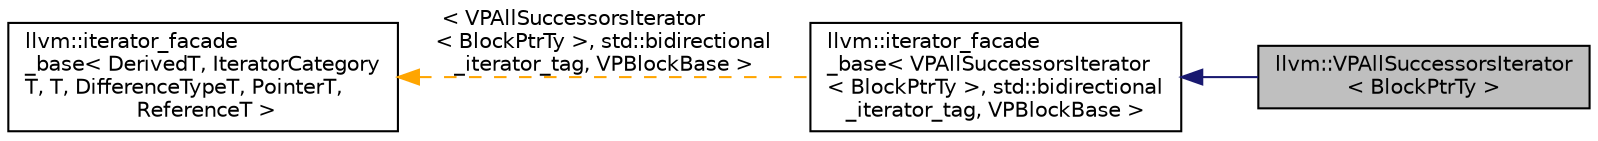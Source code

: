 digraph "llvm::VPAllSuccessorsIterator&lt; BlockPtrTy &gt;"
{
 // LATEX_PDF_SIZE
  bgcolor="transparent";
  edge [fontname="Helvetica",fontsize="10",labelfontname="Helvetica",labelfontsize="10"];
  node [fontname="Helvetica",fontsize="10",shape=record];
  rankdir="LR";
  Node1 [label="llvm::VPAllSuccessorsIterator\l\< BlockPtrTy \>",height=0.2,width=0.4,color="black", fillcolor="grey75", style="filled", fontcolor="black",tooltip="Iterator to traverse all successors of a VPBlockBase node."];
  Node2 -> Node1 [dir="back",color="midnightblue",fontsize="10",style="solid",fontname="Helvetica"];
  Node2 [label="llvm::iterator_facade\l_base\< VPAllSuccessorsIterator\l\< BlockPtrTy \>, std::bidirectional\l_iterator_tag, VPBlockBase \>",height=0.2,width=0.4,color="black",URL="$classllvm_1_1iterator__facade__base.html",tooltip=" "];
  Node3 -> Node2 [dir="back",color="orange",fontsize="10",style="dashed",label=" \< VPAllSuccessorsIterator\l\< BlockPtrTy \>, std::bidirectional\l_iterator_tag, VPBlockBase \>" ,fontname="Helvetica"];
  Node3 [label="llvm::iterator_facade\l_base\< DerivedT, IteratorCategory\lT, T, DifferenceTypeT, PointerT,\l ReferenceT \>",height=0.2,width=0.4,color="black",URL="$classllvm_1_1iterator__facade__base.html",tooltip="CRTP base class which implements the entire standard iterator facade in terms of a minimal subset of ..."];
}
